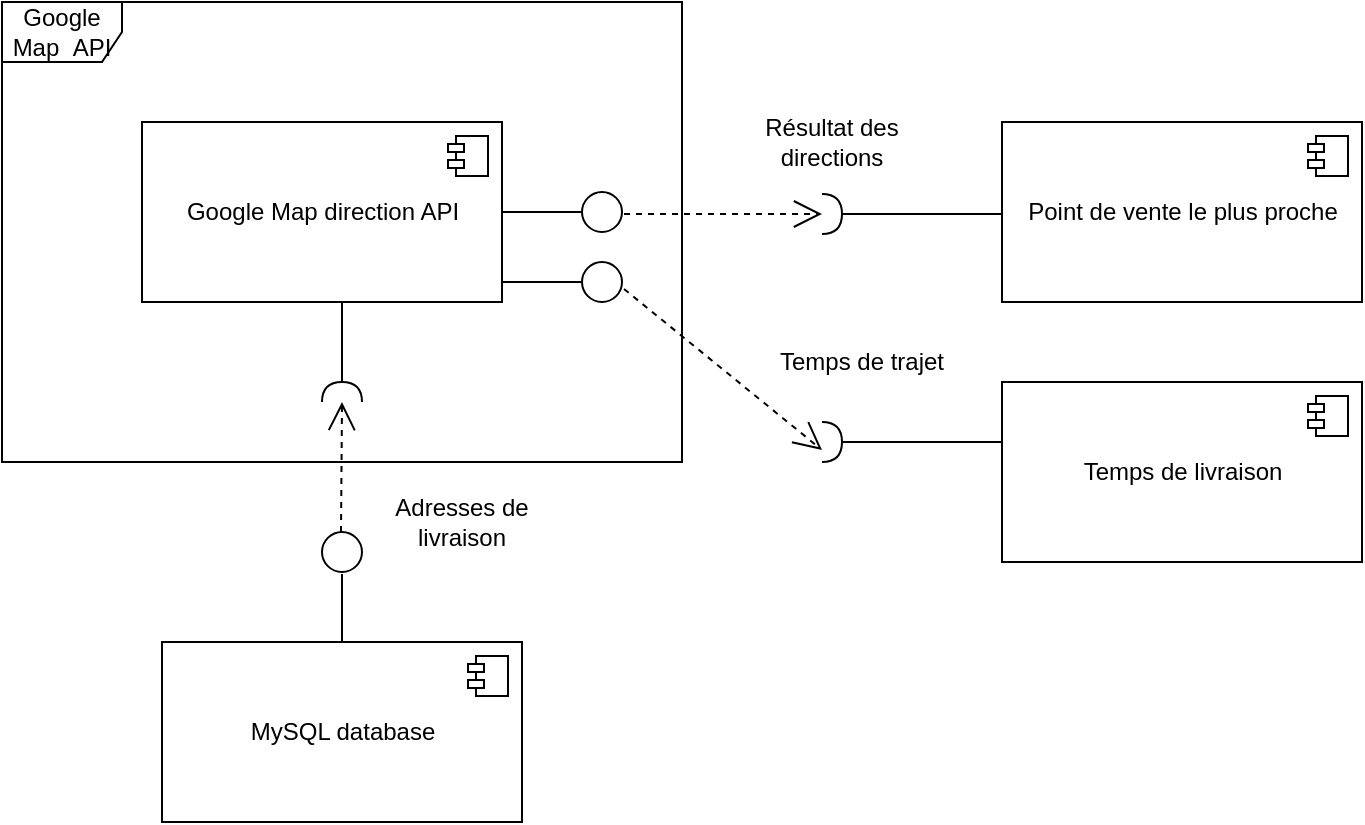 <mxfile version="13.6.2" type="github">
  <diagram id="hJyaM5Z6LoSfCaXxb48E" name="Page-1">
    <mxGraphModel dx="606" dy="497" grid="1" gridSize="10" guides="1" tooltips="1" connect="1" arrows="1" fold="1" page="1" pageScale="1" pageWidth="827" pageHeight="1169" math="0" shadow="0">
      <root>
        <mxCell id="0" />
        <mxCell id="1" parent="0" />
        <mxCell id="MG24ymrb_Bj48GplrtSU-1" value="Google Map &amp;nbsp;API" style="shape=umlFrame;whiteSpace=wrap;html=1;" vertex="1" parent="1">
          <mxGeometry x="60" y="50" width="340" height="230" as="geometry" />
        </mxCell>
        <mxCell id="MG24ymrb_Bj48GplrtSU-2" value="Google Map direction API" style="html=1;dropTarget=0;" vertex="1" parent="1">
          <mxGeometry x="130" y="110" width="180" height="90" as="geometry" />
        </mxCell>
        <mxCell id="MG24ymrb_Bj48GplrtSU-3" value="" style="shape=component;jettyWidth=8;jettyHeight=4;" vertex="1" parent="MG24ymrb_Bj48GplrtSU-2">
          <mxGeometry x="1" width="20" height="20" relative="1" as="geometry">
            <mxPoint x="-27" y="7" as="offset" />
          </mxGeometry>
        </mxCell>
        <mxCell id="MG24ymrb_Bj48GplrtSU-4" value="" style="line;strokeWidth=1;fillColor=none;align=left;verticalAlign=middle;spacingTop=-1;spacingLeft=3;spacingRight=3;rotatable=0;labelPosition=right;points=[];portConstraint=eastwest;" vertex="1" parent="1">
          <mxGeometry x="310" y="151" width="40" height="8" as="geometry" />
        </mxCell>
        <mxCell id="MG24ymrb_Bj48GplrtSU-5" value="" style="ellipse;whiteSpace=wrap;html=1;aspect=fixed;" vertex="1" parent="1">
          <mxGeometry x="350" y="145" width="20" height="20" as="geometry" />
        </mxCell>
        <mxCell id="MG24ymrb_Bj48GplrtSU-6" value="" style="endArrow=open;endSize=12;dashed=1;html=1;" edge="1" parent="1">
          <mxGeometry width="160" relative="1" as="geometry">
            <mxPoint x="371" y="156" as="sourcePoint" />
            <mxPoint x="470" y="156" as="targetPoint" />
          </mxGeometry>
        </mxCell>
        <mxCell id="MG24ymrb_Bj48GplrtSU-7" value="Point de vente le plus proche" style="html=1;dropTarget=0;" vertex="1" parent="1">
          <mxGeometry x="560" y="110" width="180" height="90" as="geometry" />
        </mxCell>
        <mxCell id="MG24ymrb_Bj48GplrtSU-8" value="" style="shape=component;jettyWidth=8;jettyHeight=4;" vertex="1" parent="MG24ymrb_Bj48GplrtSU-7">
          <mxGeometry x="1" width="20" height="20" relative="1" as="geometry">
            <mxPoint x="-27" y="7" as="offset" />
          </mxGeometry>
        </mxCell>
        <mxCell id="MG24ymrb_Bj48GplrtSU-9" value="" style="shape=requiredInterface;html=1;verticalLabelPosition=bottom;" vertex="1" parent="1">
          <mxGeometry x="470" y="146" width="10" height="20" as="geometry" />
        </mxCell>
        <mxCell id="MG24ymrb_Bj48GplrtSU-10" value="" style="line;strokeWidth=1;fillColor=none;align=left;verticalAlign=middle;spacingTop=-1;spacingLeft=3;spacingRight=3;rotatable=0;labelPosition=right;points=[];portConstraint=eastwest;" vertex="1" parent="1">
          <mxGeometry x="480" y="152" width="80" height="8" as="geometry" />
        </mxCell>
        <mxCell id="MG24ymrb_Bj48GplrtSU-11" value="" style="ellipse;whiteSpace=wrap;html=1;aspect=fixed;" vertex="1" parent="1">
          <mxGeometry x="350" y="180" width="20" height="20" as="geometry" />
        </mxCell>
        <mxCell id="MG24ymrb_Bj48GplrtSU-12" value="" style="line;strokeWidth=1;fillColor=none;align=left;verticalAlign=middle;spacingTop=-1;spacingLeft=3;spacingRight=3;rotatable=0;labelPosition=right;points=[];portConstraint=eastwest;" vertex="1" parent="1">
          <mxGeometry x="310" y="186" width="40" height="8" as="geometry" />
        </mxCell>
        <mxCell id="MG24ymrb_Bj48GplrtSU-13" value="" style="endArrow=open;endSize=12;dashed=1;html=1;entryX=0;entryY=0.5;entryDx=0;entryDy=0;entryPerimeter=0;" edge="1" parent="1">
          <mxGeometry width="160" relative="1" as="geometry">
            <mxPoint x="371" y="193.5" as="sourcePoint" />
            <mxPoint x="470" y="274" as="targetPoint" />
          </mxGeometry>
        </mxCell>
        <mxCell id="MG24ymrb_Bj48GplrtSU-14" value="" style="shape=requiredInterface;html=1;verticalLabelPosition=bottom;" vertex="1" parent="1">
          <mxGeometry x="470" y="260" width="10" height="20" as="geometry" />
        </mxCell>
        <mxCell id="MG24ymrb_Bj48GplrtSU-15" value="" style="line;strokeWidth=1;fillColor=none;align=left;verticalAlign=middle;spacingTop=-1;spacingLeft=3;spacingRight=3;rotatable=0;labelPosition=right;points=[];portConstraint=eastwest;" vertex="1" parent="1">
          <mxGeometry x="480" y="266" width="80" height="8" as="geometry" />
        </mxCell>
        <mxCell id="MG24ymrb_Bj48GplrtSU-16" value="Temps de livraison" style="html=1;dropTarget=0;" vertex="1" parent="1">
          <mxGeometry x="560" y="240" width="180" height="90" as="geometry" />
        </mxCell>
        <mxCell id="MG24ymrb_Bj48GplrtSU-17" value="" style="shape=component;jettyWidth=8;jettyHeight=4;" vertex="1" parent="MG24ymrb_Bj48GplrtSU-16">
          <mxGeometry x="1" width="20" height="20" relative="1" as="geometry">
            <mxPoint x="-27" y="7" as="offset" />
          </mxGeometry>
        </mxCell>
        <mxCell id="MG24ymrb_Bj48GplrtSU-18" value="Résultat des directions" style="text;html=1;strokeColor=none;fillColor=none;align=center;verticalAlign=middle;whiteSpace=wrap;rounded=0;" vertex="1" parent="1">
          <mxGeometry x="425" y="110" width="100" height="20" as="geometry" />
        </mxCell>
        <mxCell id="MG24ymrb_Bj48GplrtSU-19" value="Temps de trajet" style="text;html=1;strokeColor=none;fillColor=none;align=center;verticalAlign=middle;whiteSpace=wrap;rounded=0;" vertex="1" parent="1">
          <mxGeometry x="440" y="220" width="100" height="20" as="geometry" />
        </mxCell>
        <mxCell id="MG24ymrb_Bj48GplrtSU-20" value="MySQL database" style="html=1;dropTarget=0;" vertex="1" parent="1">
          <mxGeometry x="140" y="370" width="180" height="90" as="geometry" />
        </mxCell>
        <mxCell id="MG24ymrb_Bj48GplrtSU-21" value="" style="shape=component;jettyWidth=8;jettyHeight=4;" vertex="1" parent="MG24ymrb_Bj48GplrtSU-20">
          <mxGeometry x="1" width="20" height="20" relative="1" as="geometry">
            <mxPoint x="-27" y="7" as="offset" />
          </mxGeometry>
        </mxCell>
        <mxCell id="MG24ymrb_Bj48GplrtSU-22" value="" style="ellipse;whiteSpace=wrap;html=1;aspect=fixed;" vertex="1" parent="1">
          <mxGeometry x="220" y="315" width="20" height="20" as="geometry" />
        </mxCell>
        <mxCell id="MG24ymrb_Bj48GplrtSU-23" value="" style="line;strokeWidth=1;fillColor=none;align=left;verticalAlign=middle;spacingTop=-1;spacingLeft=3;spacingRight=3;rotatable=0;labelPosition=right;points=[];portConstraint=eastwest;direction=south;" vertex="1" parent="1">
          <mxGeometry x="226" y="336" width="8" height="34" as="geometry" />
        </mxCell>
        <mxCell id="MG24ymrb_Bj48GplrtSU-25" value="" style="endArrow=open;endSize=12;dashed=1;html=1;" edge="1" parent="1">
          <mxGeometry width="160" relative="1" as="geometry">
            <mxPoint x="229.5" y="315" as="sourcePoint" />
            <mxPoint x="230" y="250" as="targetPoint" />
          </mxGeometry>
        </mxCell>
        <mxCell id="MG24ymrb_Bj48GplrtSU-26" value="" style="shape=requiredInterface;html=1;verticalLabelPosition=bottom;direction=north;" vertex="1" parent="1">
          <mxGeometry x="220" y="240" width="20" height="10" as="geometry" />
        </mxCell>
        <mxCell id="MG24ymrb_Bj48GplrtSU-27" value="" style="line;strokeWidth=1;fillColor=none;align=left;verticalAlign=middle;spacingTop=-1;spacingLeft=3;spacingRight=3;rotatable=0;labelPosition=right;points=[];portConstraint=eastwest;direction=south;" vertex="1" parent="1">
          <mxGeometry x="226" y="200" width="8" height="40" as="geometry" />
        </mxCell>
        <mxCell id="MG24ymrb_Bj48GplrtSU-28" value="Adresses de livraison" style="text;html=1;strokeColor=none;fillColor=none;align=center;verticalAlign=middle;whiteSpace=wrap;rounded=0;" vertex="1" parent="1">
          <mxGeometry x="240" y="300" width="100" height="20" as="geometry" />
        </mxCell>
      </root>
    </mxGraphModel>
  </diagram>
</mxfile>
